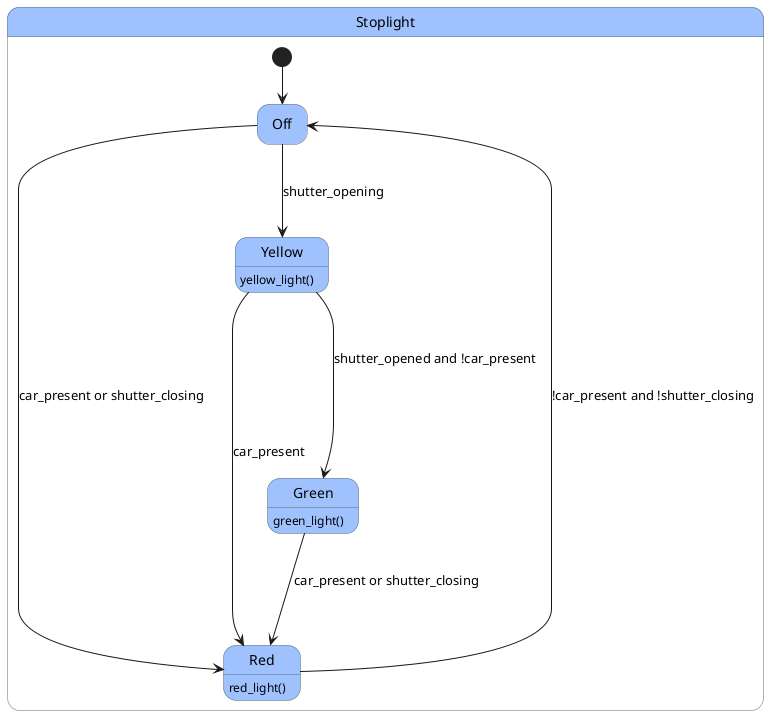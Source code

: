 @startuml Stoplight
hide empty description

skinparam stateBackgroundColor #9fc2ff
skinparam stateBorderColor #586E75

state Stoplight {
  
  [*] --> Off
  Off --> Red : car_present or shutter_closing
  Off ---> Yellow : shutter_opening
  Yellow ----> Green : shutter_opened and !car_present
  Yellow -------> Red : car_present
  Green ---> Red: car_present or shutter_closing
  Red --> Off : !car_present and !shutter_closing
  Green : green_light()
  Yellow : yellow_light()
  Red : red_light()


}

@enduml
